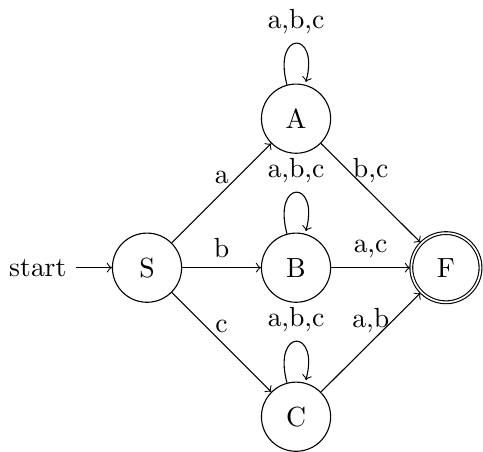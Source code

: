 \documentclass[tikz]{standalone}
\usetikzlibrary{arrows, automata, calc, positioning}
\newcommand{\emptystring}{\ensuremath{\varepsilon}}
\begin{document}
\begin{tikzpicture}
    \node[state, initial] (0) at (0,0) {S};
    \node[state] (2) [right=of 0] {B};
    \node[state] (1) [above=of 2] {A};
    \node[state] (3) [below=of 2] {C};
    \node[state, accepting] (4) [right=of 2] {F};

    \path[->]
        (0) edge node [above] {a} (1)
        (0) edge node [above] {b} (2)
        (0) edge node [above] {c} (3)
        (1) edge [loop above] node [above] {a,b,c} (1)
        (1) edge node [above] {b,c} (4)
        (2) edge [loop above] node [above] {a,b,c} (2)
        (2) edge node [above] {a,c} (4)
        (3) edge [loop above] node [above] {a,b,c} (3)
        (3) edge node [above] {a,b} (4);
\end{tikzpicture}
\end{document}
